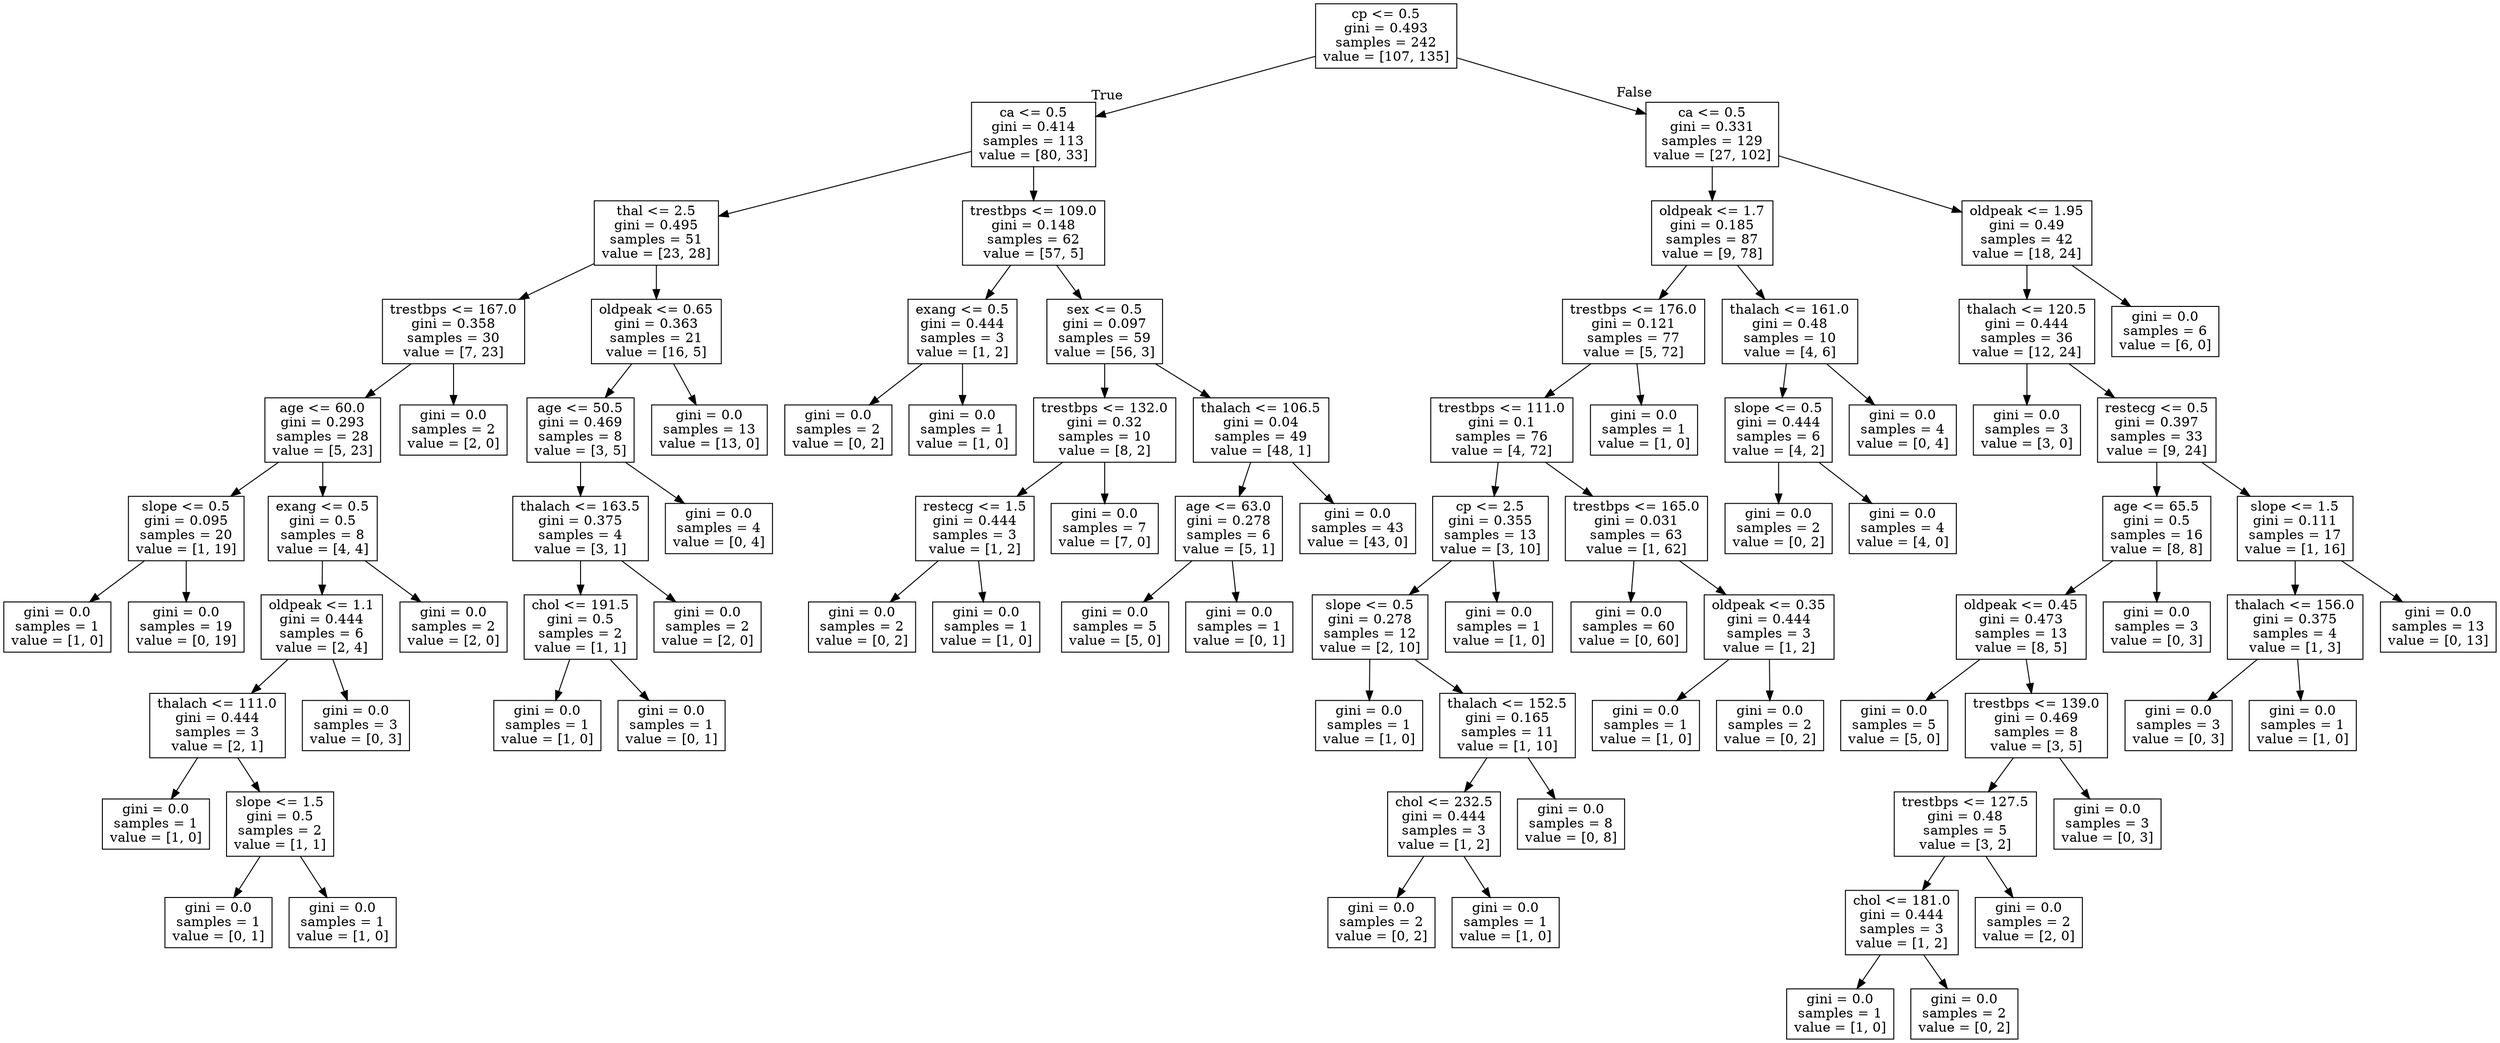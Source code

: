 digraph Tree {
node [shape=box] ;
0 [label="cp <= 0.5\ngini = 0.493\nsamples = 242\nvalue = [107, 135]"] ;
1 [label="ca <= 0.5\ngini = 0.414\nsamples = 113\nvalue = [80, 33]"] ;
0 -> 1 [labeldistance=2.5, labelangle=45, headlabel="True"] ;
2 [label="thal <= 2.5\ngini = 0.495\nsamples = 51\nvalue = [23, 28]"] ;
1 -> 2 ;
3 [label="trestbps <= 167.0\ngini = 0.358\nsamples = 30\nvalue = [7, 23]"] ;
2 -> 3 ;
4 [label="age <= 60.0\ngini = 0.293\nsamples = 28\nvalue = [5, 23]"] ;
3 -> 4 ;
5 [label="slope <= 0.5\ngini = 0.095\nsamples = 20\nvalue = [1, 19]"] ;
4 -> 5 ;
6 [label="gini = 0.0\nsamples = 1\nvalue = [1, 0]"] ;
5 -> 6 ;
7 [label="gini = 0.0\nsamples = 19\nvalue = [0, 19]"] ;
5 -> 7 ;
8 [label="exang <= 0.5\ngini = 0.5\nsamples = 8\nvalue = [4, 4]"] ;
4 -> 8 ;
9 [label="oldpeak <= 1.1\ngini = 0.444\nsamples = 6\nvalue = [2, 4]"] ;
8 -> 9 ;
10 [label="thalach <= 111.0\ngini = 0.444\nsamples = 3\nvalue = [2, 1]"] ;
9 -> 10 ;
11 [label="gini = 0.0\nsamples = 1\nvalue = [1, 0]"] ;
10 -> 11 ;
12 [label="slope <= 1.5\ngini = 0.5\nsamples = 2\nvalue = [1, 1]"] ;
10 -> 12 ;
13 [label="gini = 0.0\nsamples = 1\nvalue = [0, 1]"] ;
12 -> 13 ;
14 [label="gini = 0.0\nsamples = 1\nvalue = [1, 0]"] ;
12 -> 14 ;
15 [label="gini = 0.0\nsamples = 3\nvalue = [0, 3]"] ;
9 -> 15 ;
16 [label="gini = 0.0\nsamples = 2\nvalue = [2, 0]"] ;
8 -> 16 ;
17 [label="gini = 0.0\nsamples = 2\nvalue = [2, 0]"] ;
3 -> 17 ;
18 [label="oldpeak <= 0.65\ngini = 0.363\nsamples = 21\nvalue = [16, 5]"] ;
2 -> 18 ;
19 [label="age <= 50.5\ngini = 0.469\nsamples = 8\nvalue = [3, 5]"] ;
18 -> 19 ;
20 [label="thalach <= 163.5\ngini = 0.375\nsamples = 4\nvalue = [3, 1]"] ;
19 -> 20 ;
21 [label="chol <= 191.5\ngini = 0.5\nsamples = 2\nvalue = [1, 1]"] ;
20 -> 21 ;
22 [label="gini = 0.0\nsamples = 1\nvalue = [1, 0]"] ;
21 -> 22 ;
23 [label="gini = 0.0\nsamples = 1\nvalue = [0, 1]"] ;
21 -> 23 ;
24 [label="gini = 0.0\nsamples = 2\nvalue = [2, 0]"] ;
20 -> 24 ;
25 [label="gini = 0.0\nsamples = 4\nvalue = [0, 4]"] ;
19 -> 25 ;
26 [label="gini = 0.0\nsamples = 13\nvalue = [13, 0]"] ;
18 -> 26 ;
27 [label="trestbps <= 109.0\ngini = 0.148\nsamples = 62\nvalue = [57, 5]"] ;
1 -> 27 ;
28 [label="exang <= 0.5\ngini = 0.444\nsamples = 3\nvalue = [1, 2]"] ;
27 -> 28 ;
29 [label="gini = 0.0\nsamples = 2\nvalue = [0, 2]"] ;
28 -> 29 ;
30 [label="gini = 0.0\nsamples = 1\nvalue = [1, 0]"] ;
28 -> 30 ;
31 [label="sex <= 0.5\ngini = 0.097\nsamples = 59\nvalue = [56, 3]"] ;
27 -> 31 ;
32 [label="trestbps <= 132.0\ngini = 0.32\nsamples = 10\nvalue = [8, 2]"] ;
31 -> 32 ;
33 [label="restecg <= 1.5\ngini = 0.444\nsamples = 3\nvalue = [1, 2]"] ;
32 -> 33 ;
34 [label="gini = 0.0\nsamples = 2\nvalue = [0, 2]"] ;
33 -> 34 ;
35 [label="gini = 0.0\nsamples = 1\nvalue = [1, 0]"] ;
33 -> 35 ;
36 [label="gini = 0.0\nsamples = 7\nvalue = [7, 0]"] ;
32 -> 36 ;
37 [label="thalach <= 106.5\ngini = 0.04\nsamples = 49\nvalue = [48, 1]"] ;
31 -> 37 ;
38 [label="age <= 63.0\ngini = 0.278\nsamples = 6\nvalue = [5, 1]"] ;
37 -> 38 ;
39 [label="gini = 0.0\nsamples = 5\nvalue = [5, 0]"] ;
38 -> 39 ;
40 [label="gini = 0.0\nsamples = 1\nvalue = [0, 1]"] ;
38 -> 40 ;
41 [label="gini = 0.0\nsamples = 43\nvalue = [43, 0]"] ;
37 -> 41 ;
42 [label="ca <= 0.5\ngini = 0.331\nsamples = 129\nvalue = [27, 102]"] ;
0 -> 42 [labeldistance=2.5, labelangle=-45, headlabel="False"] ;
43 [label="oldpeak <= 1.7\ngini = 0.185\nsamples = 87\nvalue = [9, 78]"] ;
42 -> 43 ;
44 [label="trestbps <= 176.0\ngini = 0.121\nsamples = 77\nvalue = [5, 72]"] ;
43 -> 44 ;
45 [label="trestbps <= 111.0\ngini = 0.1\nsamples = 76\nvalue = [4, 72]"] ;
44 -> 45 ;
46 [label="cp <= 2.5\ngini = 0.355\nsamples = 13\nvalue = [3, 10]"] ;
45 -> 46 ;
47 [label="slope <= 0.5\ngini = 0.278\nsamples = 12\nvalue = [2, 10]"] ;
46 -> 47 ;
48 [label="gini = 0.0\nsamples = 1\nvalue = [1, 0]"] ;
47 -> 48 ;
49 [label="thalach <= 152.5\ngini = 0.165\nsamples = 11\nvalue = [1, 10]"] ;
47 -> 49 ;
50 [label="chol <= 232.5\ngini = 0.444\nsamples = 3\nvalue = [1, 2]"] ;
49 -> 50 ;
51 [label="gini = 0.0\nsamples = 2\nvalue = [0, 2]"] ;
50 -> 51 ;
52 [label="gini = 0.0\nsamples = 1\nvalue = [1, 0]"] ;
50 -> 52 ;
53 [label="gini = 0.0\nsamples = 8\nvalue = [0, 8]"] ;
49 -> 53 ;
54 [label="gini = 0.0\nsamples = 1\nvalue = [1, 0]"] ;
46 -> 54 ;
55 [label="trestbps <= 165.0\ngini = 0.031\nsamples = 63\nvalue = [1, 62]"] ;
45 -> 55 ;
56 [label="gini = 0.0\nsamples = 60\nvalue = [0, 60]"] ;
55 -> 56 ;
57 [label="oldpeak <= 0.35\ngini = 0.444\nsamples = 3\nvalue = [1, 2]"] ;
55 -> 57 ;
58 [label="gini = 0.0\nsamples = 1\nvalue = [1, 0]"] ;
57 -> 58 ;
59 [label="gini = 0.0\nsamples = 2\nvalue = [0, 2]"] ;
57 -> 59 ;
60 [label="gini = 0.0\nsamples = 1\nvalue = [1, 0]"] ;
44 -> 60 ;
61 [label="thalach <= 161.0\ngini = 0.48\nsamples = 10\nvalue = [4, 6]"] ;
43 -> 61 ;
62 [label="slope <= 0.5\ngini = 0.444\nsamples = 6\nvalue = [4, 2]"] ;
61 -> 62 ;
63 [label="gini = 0.0\nsamples = 2\nvalue = [0, 2]"] ;
62 -> 63 ;
64 [label="gini = 0.0\nsamples = 4\nvalue = [4, 0]"] ;
62 -> 64 ;
65 [label="gini = 0.0\nsamples = 4\nvalue = [0, 4]"] ;
61 -> 65 ;
66 [label="oldpeak <= 1.95\ngini = 0.49\nsamples = 42\nvalue = [18, 24]"] ;
42 -> 66 ;
67 [label="thalach <= 120.5\ngini = 0.444\nsamples = 36\nvalue = [12, 24]"] ;
66 -> 67 ;
68 [label="gini = 0.0\nsamples = 3\nvalue = [3, 0]"] ;
67 -> 68 ;
69 [label="restecg <= 0.5\ngini = 0.397\nsamples = 33\nvalue = [9, 24]"] ;
67 -> 69 ;
70 [label="age <= 65.5\ngini = 0.5\nsamples = 16\nvalue = [8, 8]"] ;
69 -> 70 ;
71 [label="oldpeak <= 0.45\ngini = 0.473\nsamples = 13\nvalue = [8, 5]"] ;
70 -> 71 ;
72 [label="gini = 0.0\nsamples = 5\nvalue = [5, 0]"] ;
71 -> 72 ;
73 [label="trestbps <= 139.0\ngini = 0.469\nsamples = 8\nvalue = [3, 5]"] ;
71 -> 73 ;
74 [label="trestbps <= 127.5\ngini = 0.48\nsamples = 5\nvalue = [3, 2]"] ;
73 -> 74 ;
75 [label="chol <= 181.0\ngini = 0.444\nsamples = 3\nvalue = [1, 2]"] ;
74 -> 75 ;
76 [label="gini = 0.0\nsamples = 1\nvalue = [1, 0]"] ;
75 -> 76 ;
77 [label="gini = 0.0\nsamples = 2\nvalue = [0, 2]"] ;
75 -> 77 ;
78 [label="gini = 0.0\nsamples = 2\nvalue = [2, 0]"] ;
74 -> 78 ;
79 [label="gini = 0.0\nsamples = 3\nvalue = [0, 3]"] ;
73 -> 79 ;
80 [label="gini = 0.0\nsamples = 3\nvalue = [0, 3]"] ;
70 -> 80 ;
81 [label="slope <= 1.5\ngini = 0.111\nsamples = 17\nvalue = [1, 16]"] ;
69 -> 81 ;
82 [label="thalach <= 156.0\ngini = 0.375\nsamples = 4\nvalue = [1, 3]"] ;
81 -> 82 ;
83 [label="gini = 0.0\nsamples = 3\nvalue = [0, 3]"] ;
82 -> 83 ;
84 [label="gini = 0.0\nsamples = 1\nvalue = [1, 0]"] ;
82 -> 84 ;
85 [label="gini = 0.0\nsamples = 13\nvalue = [0, 13]"] ;
81 -> 85 ;
86 [label="gini = 0.0\nsamples = 6\nvalue = [6, 0]"] ;
66 -> 86 ;
}